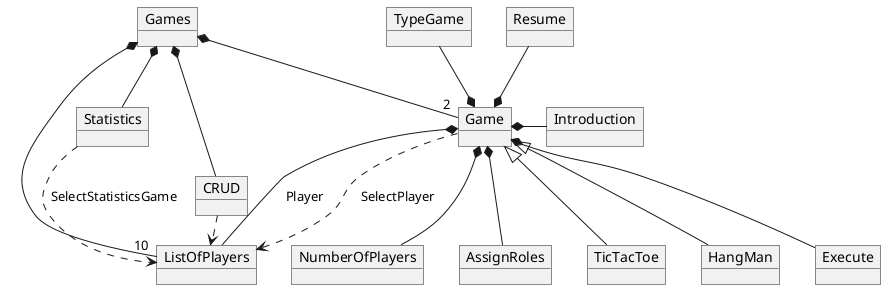 @startuml VocabularyMain

object Games

object Game
object TicTacToe
object HangMan
object Execute
object Resume
object Introduction
object NumberOfPlayers
object CRUD
object ListOfPlayers
object TypeGame
object Statistics
object AssignRoles

Games *-down-"2" Game
Games *-down-"10" ListOfPlayers
Games *-down- Statistics
Games *-down- CRUD

Game *-- NumberOfPlayers
Game *-right- Introduction
Game *-- Execute
Game *-up- Resume
Game *-up- TypeGame
Game *-- ListOfPlayers:Player
Game ..> ListOfPlayers:SelectPlayer
Game *--AssignRoles
TicTacToe -up-|> Game
HangMan -up-|> Game



CRUD .right.> ListOfPlayers
Statistics ..> ListOfPlayers:SelectStatisticsGame


@enduml